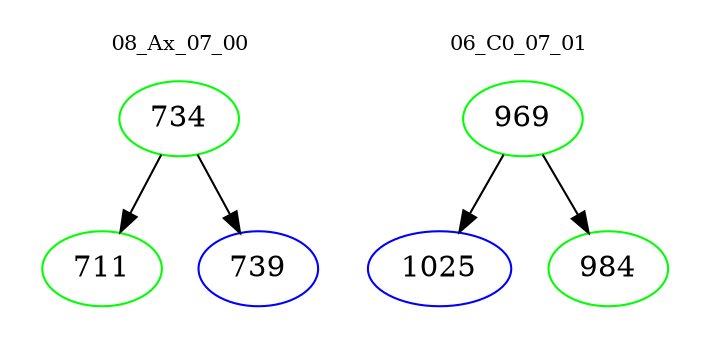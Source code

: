 digraph{
subgraph cluster_0 {
color = white
label = "08_Ax_07_00";
fontsize=10;
T0_734 [label="734", color="green"]
T0_734 -> T0_711 [color="black"]
T0_711 [label="711", color="green"]
T0_734 -> T0_739 [color="black"]
T0_739 [label="739", color="blue"]
}
subgraph cluster_1 {
color = white
label = "06_C0_07_01";
fontsize=10;
T1_969 [label="969", color="green"]
T1_969 -> T1_1025 [color="black"]
T1_1025 [label="1025", color="blue"]
T1_969 -> T1_984 [color="black"]
T1_984 [label="984", color="green"]
}
}
